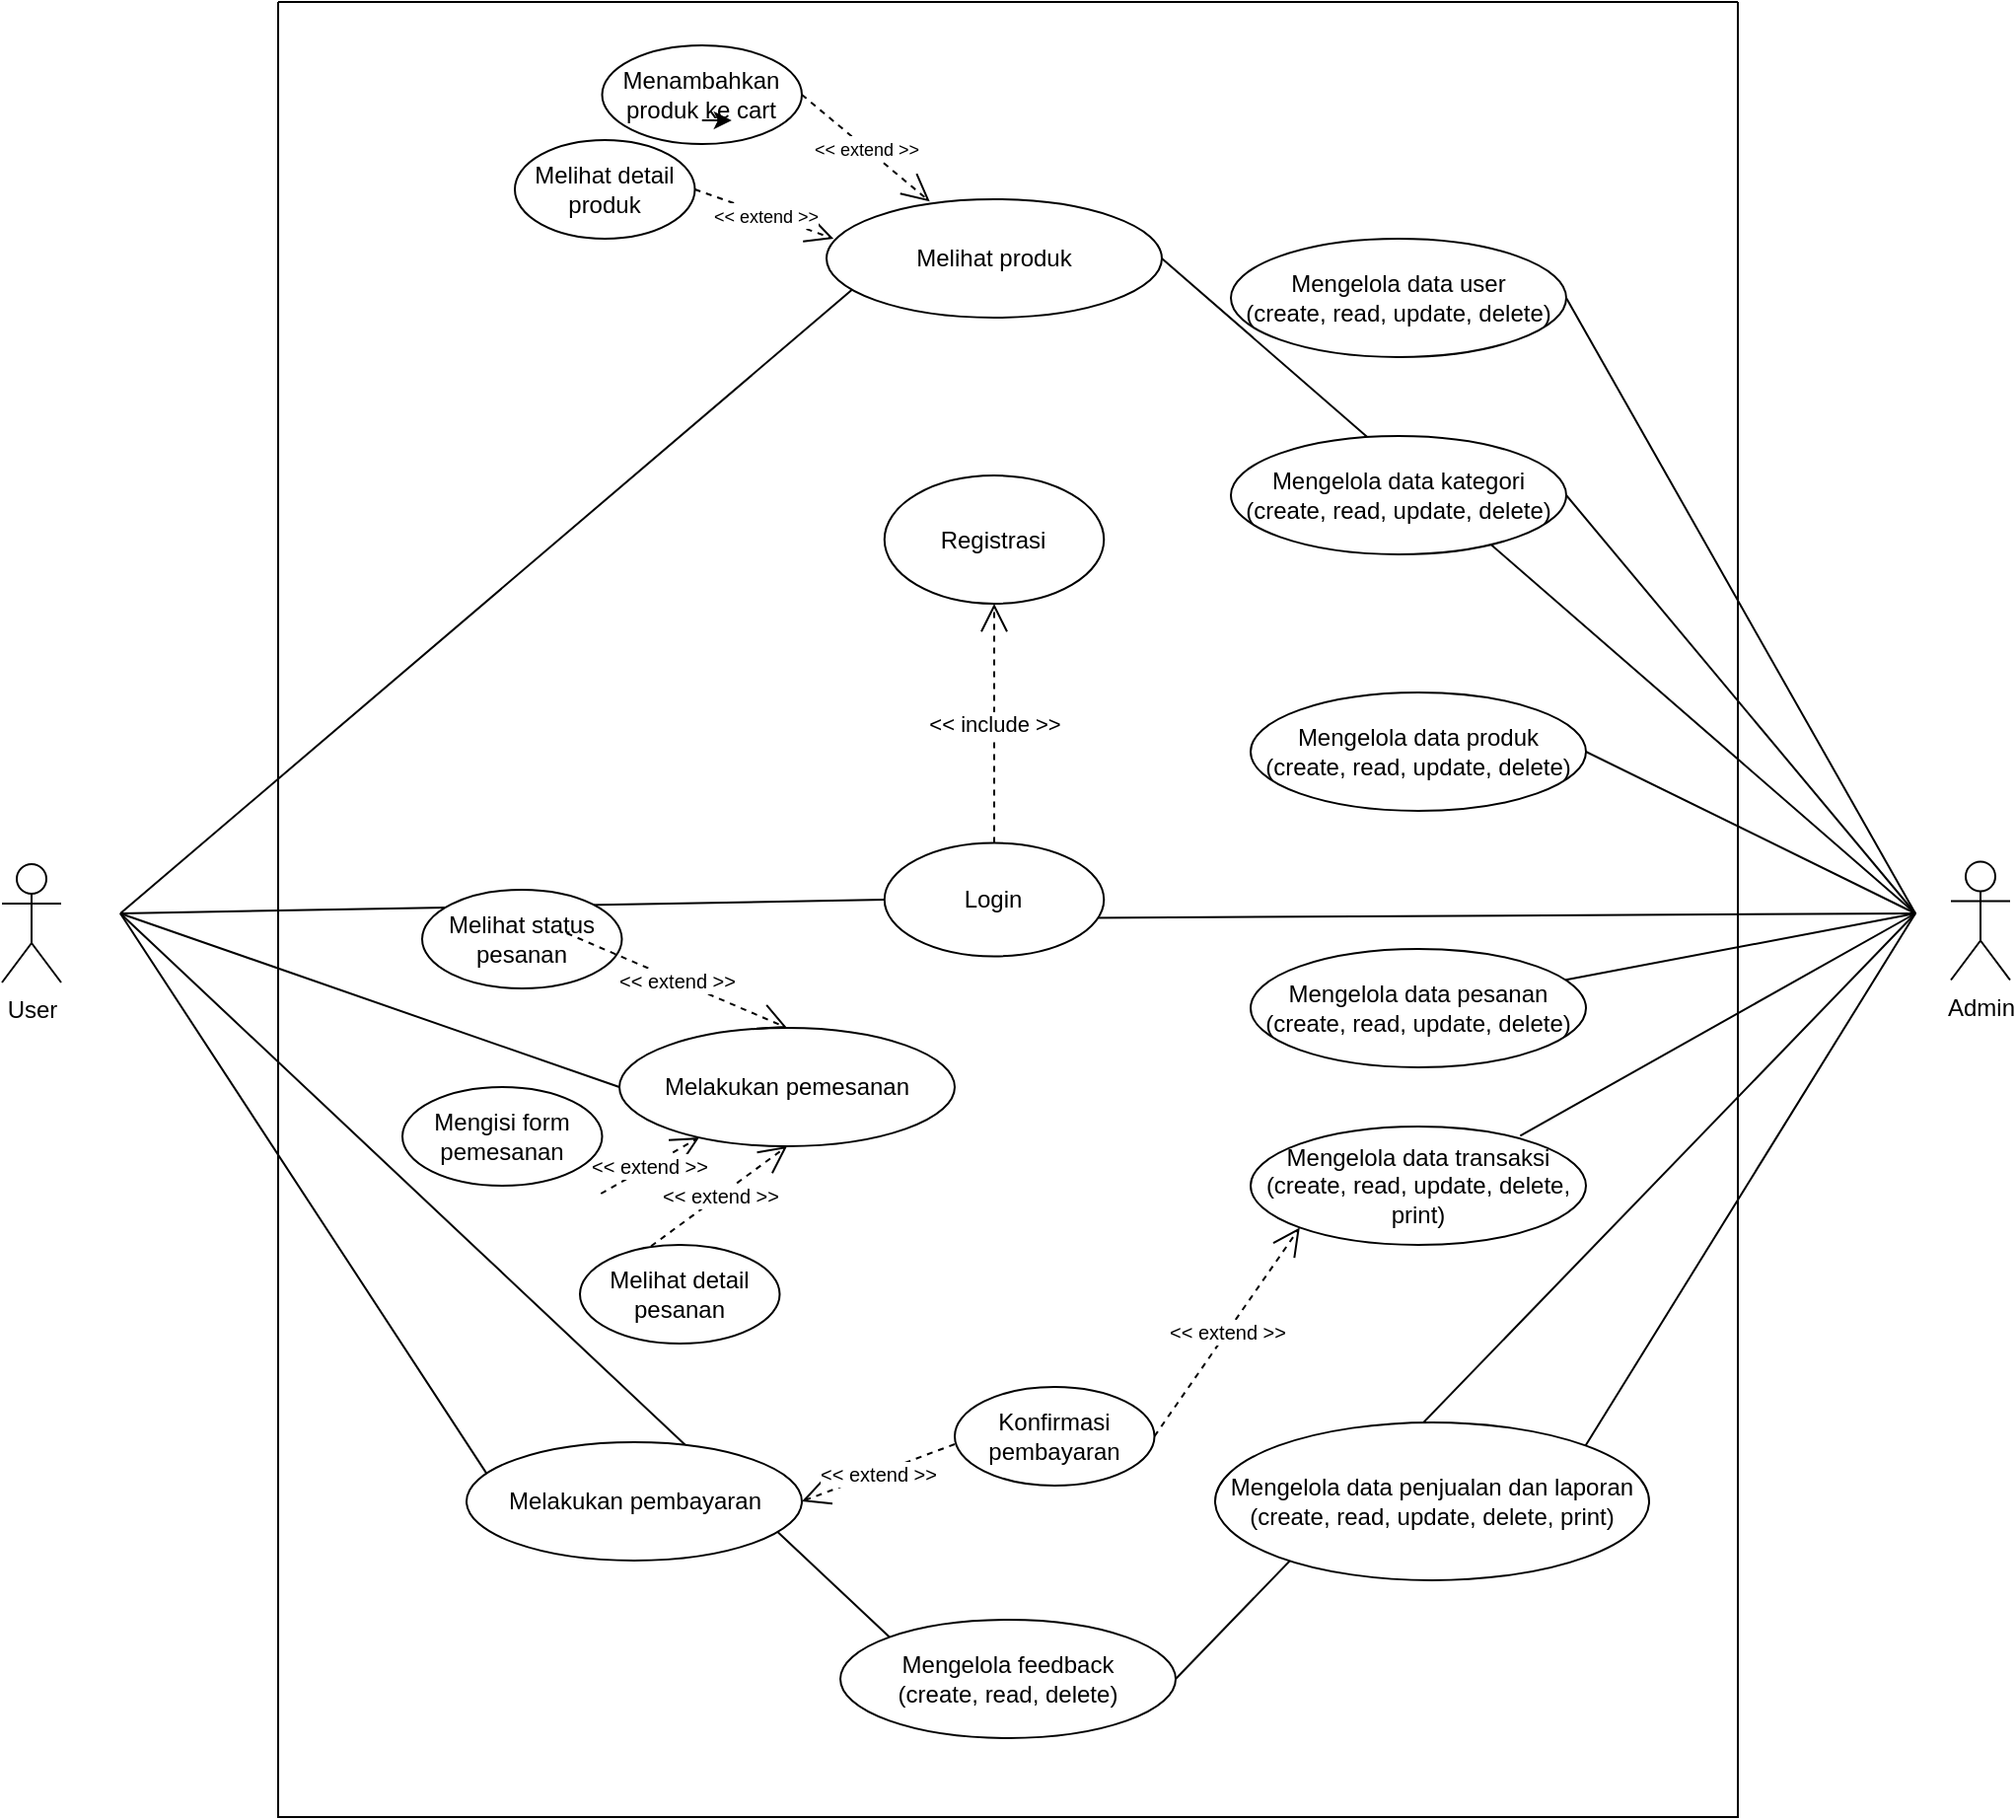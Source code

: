 <mxfile version="21.6.9" type="github">
  <diagram name="Halaman-1" id="SpSvkP5DoRW-E338OvqQ">
    <mxGraphModel dx="1327" dy="880" grid="1" gridSize="10" guides="1" tooltips="1" connect="1" arrows="1" fold="1" page="1" pageScale="1" pageWidth="827" pageHeight="1169" math="0" shadow="0">
      <root>
        <mxCell id="0" />
        <mxCell id="1" parent="0" />
        <mxCell id="BRkl_YbtjnHXMuviLTS4-3" value="Admin" style="shape=umlActor;verticalLabelPosition=bottom;verticalAlign=top;html=1;outlineConnect=0;" vertex="1" parent="1">
          <mxGeometry x="1308" y="563.75" width="30" height="60" as="geometry" />
        </mxCell>
        <mxCell id="BRkl_YbtjnHXMuviLTS4-7" value="User" style="shape=umlActor;verticalLabelPosition=bottom;verticalAlign=top;html=1;outlineConnect=0;" vertex="1" parent="1">
          <mxGeometry x="320" y="565" width="30" height="60" as="geometry" />
        </mxCell>
        <mxCell id="BRkl_YbtjnHXMuviLTS4-40" value="" style="endArrow=none;html=1;rounded=0;entryX=0;entryY=0.5;entryDx=0;entryDy=0;" edge="1" parent="1" target="BRkl_YbtjnHXMuviLTS4-8">
          <mxGeometry width="50" height="50" relative="1" as="geometry">
            <mxPoint x="380" y="590" as="sourcePoint" />
            <mxPoint x="740" y="590" as="targetPoint" />
          </mxGeometry>
        </mxCell>
        <mxCell id="BRkl_YbtjnHXMuviLTS4-41" value="" style="endArrow=none;html=1;rounded=0;" edge="1" parent="1">
          <mxGeometry width="50" height="50" relative="1" as="geometry">
            <mxPoint x="850.62" y="592.33" as="sourcePoint" />
            <mxPoint x="1290" y="590" as="targetPoint" />
          </mxGeometry>
        </mxCell>
        <mxCell id="BRkl_YbtjnHXMuviLTS4-42" value="" style="endArrow=none;html=1;rounded=0;exitX=1;exitY=0.5;exitDx=0;exitDy=0;" edge="1" parent="1" source="BRkl_YbtjnHXMuviLTS4-15">
          <mxGeometry width="50" height="50" relative="1" as="geometry">
            <mxPoint x="1120" y="519.66" as="sourcePoint" />
            <mxPoint x="1290" y="590" as="targetPoint" />
          </mxGeometry>
        </mxCell>
        <mxCell id="BRkl_YbtjnHXMuviLTS4-43" value="" style="endArrow=none;html=1;rounded=0;exitX=1;exitY=0.5;exitDx=0;exitDy=0;" edge="1" parent="1" source="BRkl_YbtjnHXMuviLTS4-14">
          <mxGeometry width="50" height="50" relative="1" as="geometry">
            <mxPoint x="1120" y="410.0" as="sourcePoint" />
            <mxPoint x="1290" y="590" as="targetPoint" />
          </mxGeometry>
        </mxCell>
        <mxCell id="BRkl_YbtjnHXMuviLTS4-44" value="" style="endArrow=none;html=1;rounded=0;exitX=1;exitY=0.5;exitDx=0;exitDy=0;" edge="1" parent="1" source="BRkl_YbtjnHXMuviLTS4-12">
          <mxGeometry width="50" height="50" relative="1" as="geometry">
            <mxPoint x="1120" y="300.0" as="sourcePoint" />
            <mxPoint x="1290" y="590" as="targetPoint" />
          </mxGeometry>
        </mxCell>
        <mxCell id="BRkl_YbtjnHXMuviLTS4-45" value="" style="endArrow=none;html=1;rounded=0;exitX=0.929;exitY=0.267;exitDx=0;exitDy=0;exitPerimeter=0;" edge="1" parent="1" source="BRkl_YbtjnHXMuviLTS4-16">
          <mxGeometry width="50" height="50" relative="1" as="geometry">
            <mxPoint x="1120" y="660.0" as="sourcePoint" />
            <mxPoint x="1290" y="590" as="targetPoint" />
          </mxGeometry>
        </mxCell>
        <mxCell id="BRkl_YbtjnHXMuviLTS4-46" value="" style="endArrow=none;html=1;rounded=0;exitX=0.804;exitY=0.078;exitDx=0;exitDy=0;exitPerimeter=0;" edge="1" parent="1" source="BRkl_YbtjnHXMuviLTS4-17">
          <mxGeometry width="50" height="50" relative="1" as="geometry">
            <mxPoint x="1120" y="770.0" as="sourcePoint" />
            <mxPoint x="1290" y="590" as="targetPoint" />
          </mxGeometry>
        </mxCell>
        <mxCell id="BRkl_YbtjnHXMuviLTS4-47" value="" style="endArrow=none;html=1;rounded=0;exitX=1;exitY=0;exitDx=0;exitDy=0;" edge="1" parent="1" source="BRkl_YbtjnHXMuviLTS4-18">
          <mxGeometry width="50" height="50" relative="1" as="geometry">
            <mxPoint x="1145" y="890.0" as="sourcePoint" />
            <mxPoint x="1290" y="590" as="targetPoint" />
          </mxGeometry>
        </mxCell>
        <mxCell id="BRkl_YbtjnHXMuviLTS4-48" value="" style="endArrow=none;html=1;rounded=0;exitX=1;exitY=0.5;exitDx=0;exitDy=0;" edge="1" parent="1" source="BRkl_YbtjnHXMuviLTS4-20">
          <mxGeometry width="50" height="50" relative="1" as="geometry">
            <mxPoint x="861.25" y="320.0" as="sourcePoint" />
            <mxPoint x="1290" y="590" as="targetPoint" />
          </mxGeometry>
        </mxCell>
        <mxCell id="BRkl_YbtjnHXMuviLTS4-51" value="" style="endArrow=none;html=1;rounded=0;entryX=0.063;entryY=0.278;entryDx=0;entryDy=0;entryPerimeter=0;" edge="1" parent="1" target="BRkl_YbtjnHXMuviLTS4-21">
          <mxGeometry width="50" height="50" relative="1" as="geometry">
            <mxPoint x="380" y="590" as="sourcePoint" />
            <mxPoint x="500" y="880" as="targetPoint" />
          </mxGeometry>
        </mxCell>
        <mxCell id="BRkl_YbtjnHXMuviLTS4-52" value="" style="endArrow=none;html=1;rounded=0;entryX=0;entryY=0.5;entryDx=0;entryDy=0;" edge="1" parent="1" target="BRkl_YbtjnHXMuviLTS4-19">
          <mxGeometry width="50" height="50" relative="1" as="geometry">
            <mxPoint x="380" y="590" as="sourcePoint" />
            <mxPoint x="550" y="843.5" as="targetPoint" />
          </mxGeometry>
        </mxCell>
        <mxCell id="BRkl_YbtjnHXMuviLTS4-53" value="" style="endArrow=none;html=1;rounded=0;entryX=0.075;entryY=0.767;entryDx=0;entryDy=0;entryPerimeter=0;" edge="1" parent="1" target="BRkl_YbtjnHXMuviLTS4-20">
          <mxGeometry width="50" height="50" relative="1" as="geometry">
            <mxPoint x="380" y="590" as="sourcePoint" />
            <mxPoint x="691" y="725" as="targetPoint" />
          </mxGeometry>
        </mxCell>
        <mxCell id="BRkl_YbtjnHXMuviLTS4-54" value="&lt;font style=&quot;font-size: 10px;&quot;&gt;&amp;lt;&amp;lt; extend &amp;gt;&amp;gt;&lt;/font&gt;" style="endArrow=open;endSize=12;dashed=1;html=1;rounded=0;exitX=1;exitY=0.5;exitDx=0;exitDy=0;entryX=0;entryY=1;entryDx=0;entryDy=0;" edge="1" parent="1" source="BRkl_YbtjnHXMuviLTS4-37" target="BRkl_YbtjnHXMuviLTS4-17">
          <mxGeometry width="160" relative="1" as="geometry">
            <mxPoint x="903" y="804" as="sourcePoint" />
            <mxPoint x="978" y="840" as="targetPoint" />
          </mxGeometry>
        </mxCell>
        <mxCell id="BRkl_YbtjnHXMuviLTS4-55" value="" style="endArrow=none;html=1;rounded=0;exitX=1;exitY=0.5;exitDx=0;exitDy=0;" edge="1" parent="1" source="BRkl_YbtjnHXMuviLTS4-22">
          <mxGeometry width="50" height="50" relative="1" as="geometry">
            <mxPoint x="1140" y="895.0" as="sourcePoint" />
            <mxPoint x="1290" y="590" as="targetPoint" />
          </mxGeometry>
        </mxCell>
        <mxCell id="BRkl_YbtjnHXMuviLTS4-37" value="Konfirmasi pembayaran" style="ellipse;whiteSpace=wrap;html=1;" vertex="1" parent="1">
          <mxGeometry x="803" y="830" width="101.25" height="50" as="geometry" />
        </mxCell>
        <mxCell id="BRkl_YbtjnHXMuviLTS4-56" value="&lt;font style=&quot;font-size: 10px;&quot;&gt;&amp;lt;&amp;lt; extend &amp;gt;&amp;gt;&lt;/font&gt;" style="endArrow=open;endSize=12;dashed=1;html=1;rounded=0;exitX=1;exitY=0.5;exitDx=0;exitDy=0;entryX=1;entryY=0.5;entryDx=0;entryDy=0;" edge="1" parent="1" target="BRkl_YbtjnHXMuviLTS4-21">
          <mxGeometry width="160" relative="1" as="geometry">
            <mxPoint x="803" y="859" as="sourcePoint" />
            <mxPoint x="877" y="815" as="targetPoint" />
          </mxGeometry>
        </mxCell>
        <mxCell id="BRkl_YbtjnHXMuviLTS4-57" value="" style="endArrow=none;html=1;rounded=0;entryX=0;entryY=0;entryDx=0;entryDy=0;" edge="1" parent="1" target="BRkl_YbtjnHXMuviLTS4-22">
          <mxGeometry width="50" height="50" relative="1" as="geometry">
            <mxPoint x="380" y="590" as="sourcePoint" />
            <mxPoint x="650" y="710" as="targetPoint" />
          </mxGeometry>
        </mxCell>
        <mxCell id="BRkl_YbtjnHXMuviLTS4-59" value="" style="swimlane;startSize=0;" vertex="1" parent="1">
          <mxGeometry x="460" y="128" width="740" height="920" as="geometry" />
        </mxCell>
        <mxCell id="BRkl_YbtjnHXMuviLTS4-27" value="Melihat detail pesanan" style="ellipse;whiteSpace=wrap;html=1;" vertex="1" parent="BRkl_YbtjnHXMuviLTS4-59">
          <mxGeometry x="153" y="630" width="101.25" height="50" as="geometry" />
        </mxCell>
        <mxCell id="BRkl_YbtjnHXMuviLTS4-19" value="Melakukan pemesanan" style="ellipse;whiteSpace=wrap;html=1;" vertex="1" parent="BRkl_YbtjnHXMuviLTS4-59">
          <mxGeometry x="173" y="520" width="170" height="60" as="geometry" />
        </mxCell>
        <mxCell id="BRkl_YbtjnHXMuviLTS4-62" value="&lt;font style=&quot;font-size: 10px;&quot;&gt;&amp;lt;&amp;lt; extend &amp;gt;&amp;gt;&lt;/font&gt;" style="endArrow=open;endSize=12;dashed=1;html=1;rounded=0;exitX=0.356;exitY=0.013;exitDx=0;exitDy=0;entryX=0.5;entryY=1;entryDx=0;entryDy=0;exitPerimeter=0;" edge="1" parent="BRkl_YbtjnHXMuviLTS4-59" source="BRkl_YbtjnHXMuviLTS4-27" target="BRkl_YbtjnHXMuviLTS4-19">
          <mxGeometry width="160" relative="1" as="geometry">
            <mxPoint x="135.87" y="614" as="sourcePoint" />
            <mxPoint x="199.87" y="540" as="targetPoint" />
          </mxGeometry>
        </mxCell>
        <mxCell id="BRkl_YbtjnHXMuviLTS4-63" value="&lt;font style=&quot;font-size: 10px;&quot;&gt;&amp;lt;&amp;lt; extend &amp;gt;&amp;gt;&lt;/font&gt;" style="endArrow=open;endSize=12;dashed=1;html=1;rounded=0;exitX=0.994;exitY=0.68;exitDx=0;exitDy=0;exitPerimeter=0;" edge="1" parent="BRkl_YbtjnHXMuviLTS4-59" target="BRkl_YbtjnHXMuviLTS4-19">
          <mxGeometry width="160" relative="1" as="geometry">
            <mxPoint x="163.642" y="604" as="sourcePoint" />
            <mxPoint x="197" y="506" as="targetPoint" />
          </mxGeometry>
        </mxCell>
        <mxCell id="BRkl_YbtjnHXMuviLTS4-28" value="Melihat status pesanan" style="ellipse;whiteSpace=wrap;html=1;" vertex="1" parent="BRkl_YbtjnHXMuviLTS4-59">
          <mxGeometry x="73" y="450" width="101.25" height="50" as="geometry" />
        </mxCell>
        <mxCell id="BRkl_YbtjnHXMuviLTS4-64" value="&lt;font style=&quot;font-size: 10px;&quot;&gt;&amp;lt;&amp;lt; extend &amp;gt;&amp;gt;&lt;/font&gt;" style="endArrow=open;endSize=12;dashed=1;html=1;rounded=0;exitX=0.724;exitY=0.04;exitDx=0;exitDy=0;entryX=0.5;entryY=0;entryDx=0;entryDy=0;exitPerimeter=0;" edge="1" parent="BRkl_YbtjnHXMuviLTS4-59" target="BRkl_YbtjnHXMuviLTS4-19">
          <mxGeometry width="160" relative="1" as="geometry">
            <mxPoint x="146.305" y="472" as="sourcePoint" />
            <mxPoint x="227" y="408" as="targetPoint" />
          </mxGeometry>
        </mxCell>
        <mxCell id="BRkl_YbtjnHXMuviLTS4-25" value="Mengisi form pemesanan" style="ellipse;whiteSpace=wrap;html=1;" vertex="1" parent="BRkl_YbtjnHXMuviLTS4-59">
          <mxGeometry x="63" y="550" width="101.25" height="50" as="geometry" />
        </mxCell>
        <mxCell id="BRkl_YbtjnHXMuviLTS4-12" value="Mengelola data user&lt;br&gt;(create, read, update, delete)" style="ellipse;whiteSpace=wrap;html=1;" vertex="1" parent="BRkl_YbtjnHXMuviLTS4-59">
          <mxGeometry x="483" y="120" width="170" height="60" as="geometry" />
        </mxCell>
        <mxCell id="BRkl_YbtjnHXMuviLTS4-14" value="Mengelola data kategori&lt;br&gt;(create, read, update, delete)" style="ellipse;whiteSpace=wrap;html=1;" vertex="1" parent="BRkl_YbtjnHXMuviLTS4-59">
          <mxGeometry x="483" y="220" width="170" height="60" as="geometry" />
        </mxCell>
        <mxCell id="BRkl_YbtjnHXMuviLTS4-29" style="edgeStyle=orthogonalEdgeStyle;rounded=0;orthogonalLoop=1;jettySize=auto;html=1;exitX=0.5;exitY=1;exitDx=0;exitDy=0;" edge="1" parent="BRkl_YbtjnHXMuviLTS4-59" source="BRkl_YbtjnHXMuviLTS4-14" target="BRkl_YbtjnHXMuviLTS4-14">
          <mxGeometry relative="1" as="geometry" />
        </mxCell>
        <mxCell id="BRkl_YbtjnHXMuviLTS4-11" value="Registrasi" style="ellipse;whiteSpace=wrap;html=1;" vertex="1" parent="BRkl_YbtjnHXMuviLTS4-59">
          <mxGeometry x="307.38" y="240" width="111.25" height="65" as="geometry" />
        </mxCell>
        <mxCell id="BRkl_YbtjnHXMuviLTS4-8" value="Login" style="ellipse;whiteSpace=wrap;html=1;" vertex="1" parent="BRkl_YbtjnHXMuviLTS4-59">
          <mxGeometry x="307.38" y="426.25" width="111.25" height="57.5" as="geometry" />
        </mxCell>
        <mxCell id="BRkl_YbtjnHXMuviLTS4-9" value="&amp;lt;&amp;lt; include &amp;gt;&amp;gt;" style="endArrow=open;endSize=12;dashed=1;html=1;rounded=0;entryX=0.5;entryY=1;entryDx=0;entryDy=0;exitX=0.5;exitY=0;exitDx=0;exitDy=0;" edge="1" parent="BRkl_YbtjnHXMuviLTS4-59" source="BRkl_YbtjnHXMuviLTS4-8" target="BRkl_YbtjnHXMuviLTS4-11">
          <mxGeometry width="160" relative="1" as="geometry">
            <mxPoint x="298" y="390" as="sourcePoint" />
            <mxPoint x="463" y="402.5" as="targetPoint" />
          </mxGeometry>
        </mxCell>
        <mxCell id="BRkl_YbtjnHXMuviLTS4-24" value="Menambahkan produk ke cart" style="ellipse;whiteSpace=wrap;html=1;" vertex="1" parent="BRkl_YbtjnHXMuviLTS4-59">
          <mxGeometry x="164.25" y="22" width="101.25" height="50" as="geometry" />
        </mxCell>
        <mxCell id="BRkl_YbtjnHXMuviLTS4-23" value="Melihat detail produk" style="ellipse;whiteSpace=wrap;html=1;" vertex="1" parent="BRkl_YbtjnHXMuviLTS4-59">
          <mxGeometry x="120" y="70" width="91.25" height="50" as="geometry" />
        </mxCell>
        <mxCell id="BRkl_YbtjnHXMuviLTS4-21" value="Melakukan pembayaran" style="ellipse;whiteSpace=wrap;html=1;" vertex="1" parent="BRkl_YbtjnHXMuviLTS4-59">
          <mxGeometry x="95.5" y="730" width="170" height="60" as="geometry" />
        </mxCell>
        <mxCell id="BRkl_YbtjnHXMuviLTS4-22" value="Mengelola feedback&lt;br&gt;(create, read, delete)" style="ellipse;whiteSpace=wrap;html=1;" vertex="1" parent="BRkl_YbtjnHXMuviLTS4-59">
          <mxGeometry x="285.01" y="820" width="170" height="60" as="geometry" />
        </mxCell>
        <mxCell id="BRkl_YbtjnHXMuviLTS4-15" value="Mengelola data produk&lt;br&gt;(create, read, update, delete)" style="ellipse;whiteSpace=wrap;html=1;" vertex="1" parent="BRkl_YbtjnHXMuviLTS4-59">
          <mxGeometry x="493" y="350" width="170" height="60" as="geometry" />
        </mxCell>
        <mxCell id="BRkl_YbtjnHXMuviLTS4-16" value="Mengelola data pesanan&lt;br&gt;(create, read, update, delete)" style="ellipse;whiteSpace=wrap;html=1;" vertex="1" parent="BRkl_YbtjnHXMuviLTS4-59">
          <mxGeometry x="493" y="480" width="170" height="60" as="geometry" />
        </mxCell>
        <mxCell id="BRkl_YbtjnHXMuviLTS4-17" value="Mengelola data transaksi&lt;br&gt;(create, read, update, delete, print)" style="ellipse;whiteSpace=wrap;html=1;" vertex="1" parent="BRkl_YbtjnHXMuviLTS4-59">
          <mxGeometry x="493" y="570" width="170" height="60" as="geometry" />
        </mxCell>
        <mxCell id="BRkl_YbtjnHXMuviLTS4-18" value="Mengelola data penjualan dan laporan&lt;br&gt;(create, read, update, delete, print)" style="ellipse;whiteSpace=wrap;html=1;" vertex="1" parent="BRkl_YbtjnHXMuviLTS4-59">
          <mxGeometry x="475" y="720" width="220" height="80" as="geometry" />
        </mxCell>
        <mxCell id="BRkl_YbtjnHXMuviLTS4-20" value="Melihat produk" style="ellipse;whiteSpace=wrap;html=1;" vertex="1" parent="BRkl_YbtjnHXMuviLTS4-59">
          <mxGeometry x="278" y="100" width="170" height="60" as="geometry" />
        </mxCell>
        <mxCell id="BRkl_YbtjnHXMuviLTS4-38" value="&lt;font style=&quot;font-size: 9px;&quot;&gt;&amp;lt;&amp;lt; extend &amp;gt;&amp;gt;&lt;/font&gt;" style="endArrow=open;endSize=12;dashed=1;html=1;rounded=0;exitX=1;exitY=0.5;exitDx=0;exitDy=0;entryX=0.021;entryY=0.333;entryDx=0;entryDy=0;entryPerimeter=0;" edge="1" parent="BRkl_YbtjnHXMuviLTS4-59" source="BRkl_YbtjnHXMuviLTS4-23" target="BRkl_YbtjnHXMuviLTS4-20">
          <mxGeometry width="160" relative="1" as="geometry">
            <mxPoint x="134.25" y="156" as="sourcePoint" />
            <mxPoint x="223" y="180" as="targetPoint" />
          </mxGeometry>
        </mxCell>
        <mxCell id="BRkl_YbtjnHXMuviLTS4-35" value="&lt;font style=&quot;font-size: 9px;&quot;&gt;&amp;lt;&amp;lt; extend &amp;gt;&amp;gt;&lt;/font&gt;" style="endArrow=open;endSize=12;dashed=1;html=1;rounded=0;exitX=1;exitY=0.5;exitDx=0;exitDy=0;entryX=0.308;entryY=0.019;entryDx=0;entryDy=0;entryPerimeter=0;" edge="1" parent="BRkl_YbtjnHXMuviLTS4-59" source="BRkl_YbtjnHXMuviLTS4-24" target="BRkl_YbtjnHXMuviLTS4-20">
          <mxGeometry width="160" relative="1" as="geometry">
            <mxPoint x="250.449" y="72.787" as="sourcePoint" />
            <mxPoint x="283" y="150" as="targetPoint" />
          </mxGeometry>
        </mxCell>
        <mxCell id="BRkl_YbtjnHXMuviLTS4-67" style="edgeStyle=orthogonalEdgeStyle;rounded=0;orthogonalLoop=1;jettySize=auto;html=1;exitX=0.5;exitY=1;exitDx=0;exitDy=0;entryX=0.648;entryY=1.003;entryDx=0;entryDy=0;entryPerimeter=0;" edge="1" parent="BRkl_YbtjnHXMuviLTS4-59">
          <mxGeometry relative="1" as="geometry">
            <mxPoint x="214.875" y="60" as="sourcePoint" />
            <mxPoint x="229.86" y="60.15" as="targetPoint" />
          </mxGeometry>
        </mxCell>
      </root>
    </mxGraphModel>
  </diagram>
</mxfile>
